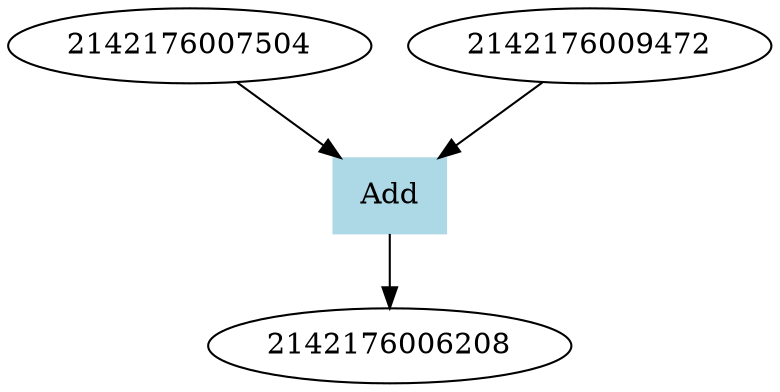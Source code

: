 digraph g{
2142176008896 [label="Add", color=lightblue, style=filled, shape=box]
2142176007504 -> 2142176008896
2142176009472 -> 2142176008896
2142176008896 -> 2142176006208
}